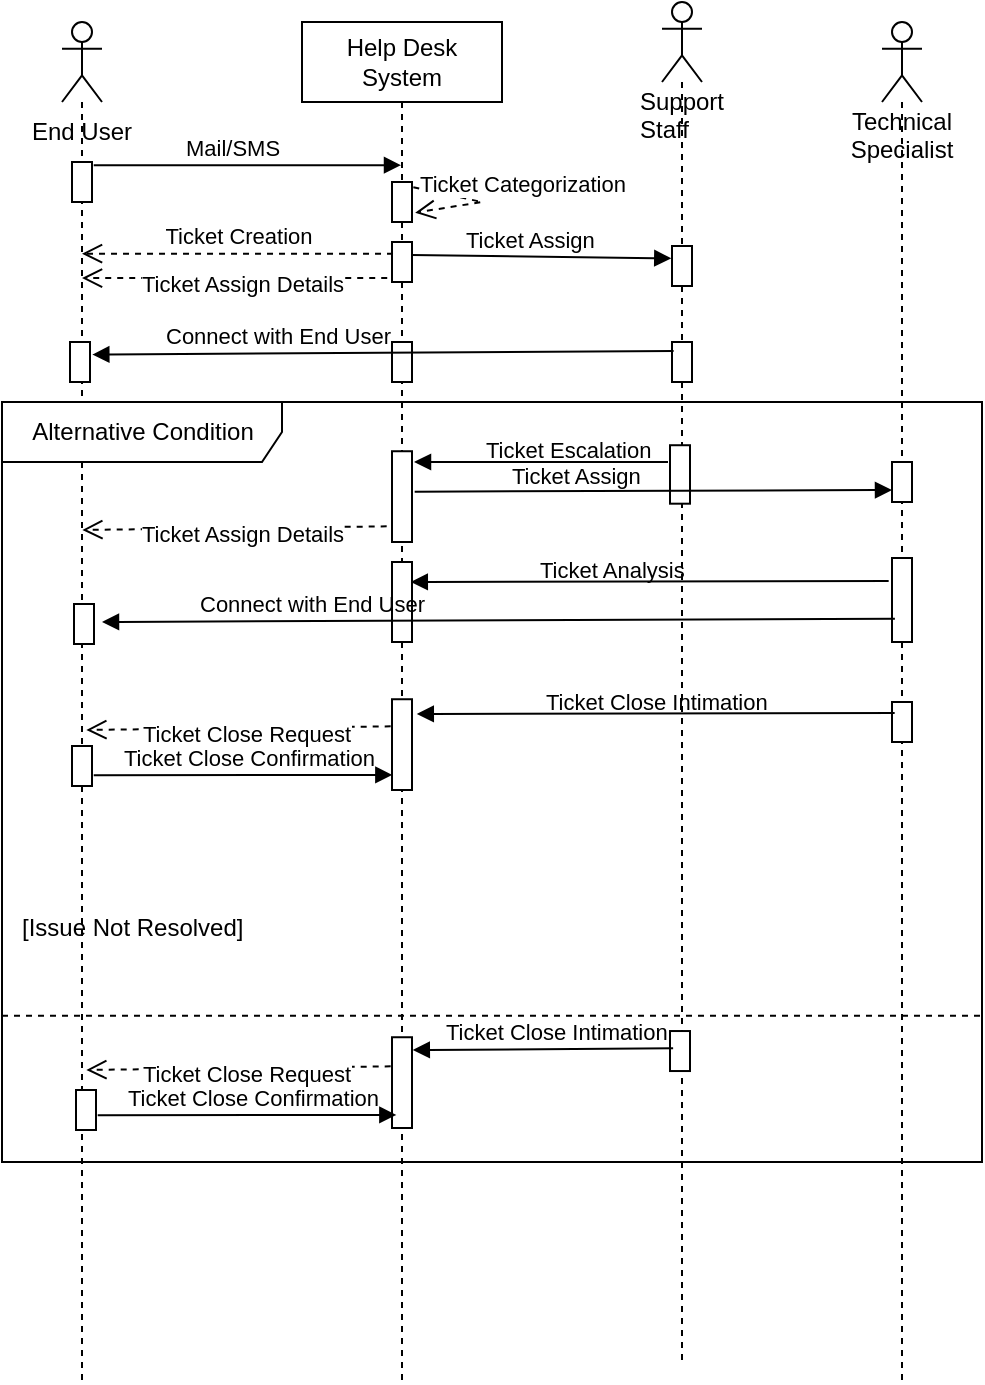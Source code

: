 <mxfile version="20.8.5" type="github">
  <diagram name="Page-1" id="c7488fd3-1785-93aa-aadb-54a6760d102a">
    <mxGraphModel dx="786" dy="453" grid="1" gridSize="10" guides="1" tooltips="1" connect="1" arrows="1" fold="1" page="1" pageScale="1" pageWidth="1100" pageHeight="850" background="none" math="0" shadow="0">
      <root>
        <mxCell id="0" />
        <mxCell id="1" parent="0" />
        <mxCell id="D_ySamenjN0o2ctrZhSt-29" value="" style="shape=umlLifeline;participant=umlActor;perimeter=lifelinePerimeter;whiteSpace=wrap;html=1;container=1;collapsible=0;recursiveResize=0;verticalAlign=top;spacingTop=36;outlineConnect=0;fillColor=none;" parent="1" vertex="1">
          <mxGeometry x="90" y="40" width="20" height="680" as="geometry" />
        </mxCell>
        <mxCell id="WngzqLlNWW4Z8B7oAlS5-2" value="" style="html=1;points=[];perimeter=orthogonalPerimeter;" parent="D_ySamenjN0o2ctrZhSt-29" vertex="1">
          <mxGeometry x="5" y="70" width="10" height="20" as="geometry" />
        </mxCell>
        <mxCell id="MRX5hbzs_zA0vWkT0qmY-10" value="" style="html=1;points=[];perimeter=orthogonalPerimeter;" vertex="1" parent="D_ySamenjN0o2ctrZhSt-29">
          <mxGeometry x="4" y="160" width="10" height="20" as="geometry" />
        </mxCell>
        <mxCell id="MRX5hbzs_zA0vWkT0qmY-26" value="" style="html=1;points=[];perimeter=orthogonalPerimeter;" vertex="1" parent="D_ySamenjN0o2ctrZhSt-29">
          <mxGeometry x="6" y="291" width="10" height="20" as="geometry" />
        </mxCell>
        <mxCell id="MRX5hbzs_zA0vWkT0qmY-35" value="" style="html=1;points=[];perimeter=orthogonalPerimeter;" vertex="1" parent="D_ySamenjN0o2ctrZhSt-29">
          <mxGeometry x="5" y="362" width="10" height="20" as="geometry" />
        </mxCell>
        <mxCell id="MRX5hbzs_zA0vWkT0qmY-36" value="" style="html=1;points=[];perimeter=orthogonalPerimeter;" vertex="1" parent="D_ySamenjN0o2ctrZhSt-29">
          <mxGeometry x="7" y="534" width="10" height="20" as="geometry" />
        </mxCell>
        <mxCell id="D_ySamenjN0o2ctrZhSt-30" value="Help Desk System" style="shape=umlLifeline;perimeter=lifelinePerimeter;whiteSpace=wrap;html=1;container=1;collapsible=0;recursiveResize=0;outlineConnect=0;fillColor=none;" parent="1" vertex="1">
          <mxGeometry x="210" y="40" width="100" height="680" as="geometry" />
        </mxCell>
        <mxCell id="UEY1z4FeeZJQMqZzBVZx-1" value="" style="html=1;points=[];perimeter=orthogonalPerimeter;" parent="D_ySamenjN0o2ctrZhSt-30" vertex="1">
          <mxGeometry x="45" y="80" width="10" height="20" as="geometry" />
        </mxCell>
        <mxCell id="yABycnlgP7srYdiVndCJ-1" value="Ticket Categorization" style="html=1;verticalAlign=bottom;endArrow=open;dashed=1;endSize=8;rounded=0;exitX=1.067;exitY=0.133;exitDx=0;exitDy=0;exitPerimeter=0;edgeStyle=entityRelationEdgeStyle;elbow=vertical;entryX=1.159;entryY=0.767;entryDx=0;entryDy=0;entryPerimeter=0;" parent="D_ySamenjN0o2ctrZhSt-30" source="UEY1z4FeeZJQMqZzBVZx-1" target="UEY1z4FeeZJQMqZzBVZx-1" edge="1">
          <mxGeometry x="0.018" y="20" relative="1" as="geometry">
            <mxPoint x="59.5" y="150.15" as="sourcePoint" />
            <mxPoint x="90" y="103" as="targetPoint" />
            <Array as="points">
              <mxPoint x="90" y="90" />
            </Array>
            <mxPoint x="17" y="-20" as="offset" />
          </mxGeometry>
        </mxCell>
        <mxCell id="MRX5hbzs_zA0vWkT0qmY-7" value="" style="html=1;points=[];perimeter=orthogonalPerimeter;" vertex="1" parent="D_ySamenjN0o2ctrZhSt-30">
          <mxGeometry x="45" y="110" width="10" height="20" as="geometry" />
        </mxCell>
        <mxCell id="MRX5hbzs_zA0vWkT0qmY-9" value="" style="html=1;points=[];perimeter=orthogonalPerimeter;" vertex="1" parent="D_ySamenjN0o2ctrZhSt-30">
          <mxGeometry x="45" y="160" width="10" height="20" as="geometry" />
        </mxCell>
        <mxCell id="D_ySamenjN0o2ctrZhSt-31" value="End User" style="text;html=1;strokeColor=none;fillColor=none;align=center;verticalAlign=middle;whiteSpace=wrap;rounded=0;" parent="1" vertex="1">
          <mxGeometry x="70" y="80" width="60" height="30" as="geometry" />
        </mxCell>
        <mxCell id="D_ySamenjN0o2ctrZhSt-44" value="Mail/SMS" style="html=1;verticalAlign=bottom;labelBackgroundColor=none;endArrow=block;endFill=1;endSize=6;align=left;rounded=0;labelBorderColor=none;exitX=1.086;exitY=0.08;exitDx=0;exitDy=0;exitPerimeter=0;" parent="1" source="WngzqLlNWW4Z8B7oAlS5-2" target="D_ySamenjN0o2ctrZhSt-30" edge="1">
          <mxGeometry x="-0.425" relative="1" as="geometry">
            <mxPoint x="320" y="250" as="sourcePoint" />
            <mxPoint x="430" y="250" as="targetPoint" />
            <mxPoint as="offset" />
          </mxGeometry>
        </mxCell>
        <mxCell id="WngzqLlNWW4Z8B7oAlS5-3" value="&lt;div style=&quot;text-align: justify;&quot;&gt;&lt;span style=&quot;background-color: initial;&quot;&gt;Support Staff&lt;/span&gt;&lt;/div&gt;" style="shape=umlLifeline;participant=umlActor;perimeter=lifelinePerimeter;whiteSpace=wrap;html=1;container=1;collapsible=0;recursiveResize=0;verticalAlign=top;spacingTop=36;outlineConnect=0;size=40;align=center;" parent="1" vertex="1">
          <mxGeometry x="390" y="30" width="20" height="680" as="geometry" />
        </mxCell>
        <mxCell id="UEY1z4FeeZJQMqZzBVZx-3" value="" style="html=1;points=[];perimeter=orthogonalPerimeter;" parent="WngzqLlNWW4Z8B7oAlS5-3" vertex="1">
          <mxGeometry x="5" y="122" width="10" height="20" as="geometry" />
        </mxCell>
        <mxCell id="MRX5hbzs_zA0vWkT0qmY-8" value="" style="html=1;points=[];perimeter=orthogonalPerimeter;" vertex="1" parent="WngzqLlNWW4Z8B7oAlS5-3">
          <mxGeometry x="5" y="170" width="10" height="20" as="geometry" />
        </mxCell>
        <mxCell id="UEY1z4FeeZJQMqZzBVZx-2" value="Ticket Assign" style="html=1;verticalAlign=bottom;labelBackgroundColor=none;endArrow=block;endFill=1;endSize=6;align=left;rounded=0;labelBorderColor=none;entryX=-0.036;entryY=0.309;entryDx=0;entryDy=0;entryPerimeter=0;exitX=0.978;exitY=0.322;exitDx=0;exitDy=0;exitPerimeter=0;" parent="1" target="UEY1z4FeeZJQMqZzBVZx-3" edge="1" source="MRX5hbzs_zA0vWkT0qmY-7">
          <mxGeometry x="-0.611" y="-1" relative="1" as="geometry">
            <mxPoint x="270" y="158" as="sourcePoint" />
            <mxPoint x="400" y="156" as="targetPoint" />
            <mxPoint as="offset" />
          </mxGeometry>
        </mxCell>
        <mxCell id="yABycnlgP7srYdiVndCJ-2" value="Ticket Assign Details" style="html=1;verticalAlign=bottom;endArrow=open;dashed=1;endSize=8;rounded=0;exitX=-0.239;exitY=0.901;exitDx=0;exitDy=0;exitPerimeter=0;" parent="1" source="MRX5hbzs_zA0vWkT0qmY-7" target="D_ySamenjN0o2ctrZhSt-29" edge="1">
          <mxGeometry x="-0.051" y="12" relative="1" as="geometry">
            <mxPoint x="240" y="187" as="sourcePoint" />
            <mxPoint x="110" y="187" as="targetPoint" />
            <mxPoint as="offset" />
          </mxGeometry>
        </mxCell>
        <mxCell id="MRX5hbzs_zA0vWkT0qmY-1" value="Connect with End User" style="html=1;verticalAlign=bottom;labelBackgroundColor=none;endArrow=block;endFill=1;endSize=6;align=left;rounded=0;labelBorderColor=none;exitX=0.08;exitY=0.228;exitDx=0;exitDy=0;exitPerimeter=0;entryX=1.116;entryY=0.314;entryDx=0;entryDy=0;entryPerimeter=0;" edge="1" parent="1" source="MRX5hbzs_zA0vWkT0qmY-8" target="MRX5hbzs_zA0vWkT0qmY-10">
          <mxGeometry x="0.76" relative="1" as="geometry">
            <mxPoint x="380" y="200" as="sourcePoint" />
            <mxPoint x="150" y="200" as="targetPoint" />
            <mxPoint as="offset" />
          </mxGeometry>
        </mxCell>
        <mxCell id="WngzqLlNWW4Z8B7oAlS5-4" value="Ticket Creation" style="html=1;verticalAlign=bottom;endArrow=open;dashed=1;endSize=8;rounded=0;exitX=0.051;exitY=0.293;exitDx=0;exitDy=0;exitPerimeter=0;" parent="1" source="MRX5hbzs_zA0vWkT0qmY-7" edge="1" target="D_ySamenjN0o2ctrZhSt-29">
          <mxGeometry relative="1" as="geometry">
            <mxPoint x="248" y="160" as="sourcePoint" />
            <mxPoint x="148" y="160" as="targetPoint" />
          </mxGeometry>
        </mxCell>
        <mxCell id="MRX5hbzs_zA0vWkT0qmY-4" value="Alternative Condition" style="shape=umlFrame;tabWidth=110;tabHeight=30;tabPosition=left;html=1;boundedLbl=1;labelInHeader=1;width=140;height=30;" vertex="1" parent="1">
          <mxGeometry x="60" y="230" width="490" height="380" as="geometry" />
        </mxCell>
        <mxCell id="MRX5hbzs_zA0vWkT0qmY-6" value="" style="line;strokeWidth=1;dashed=1;labelPosition=center;verticalLabelPosition=bottom;align=left;verticalAlign=top;spacingLeft=20;spacingTop=15;" vertex="1" parent="MRX5hbzs_zA0vWkT0qmY-4">
          <mxGeometry y="299.323" width="490" height="15.2" as="geometry" />
        </mxCell>
        <mxCell id="MRX5hbzs_zA0vWkT0qmY-16" value="" style="html=1;points=[];perimeter=orthogonalPerimeter;" vertex="1" parent="MRX5hbzs_zA0vWkT0qmY-4">
          <mxGeometry x="334" y="21.615" width="10" height="29.231" as="geometry" />
        </mxCell>
        <mxCell id="MRX5hbzs_zA0vWkT0qmY-5" value="[Issue Not Resolved]" style="text" vertex="1" parent="MRX5hbzs_zA0vWkT0qmY-4">
          <mxGeometry width="100" height="10" relative="1" as="geometry">
            <mxPoint x="8" y="249" as="offset" />
          </mxGeometry>
        </mxCell>
        <mxCell id="MRX5hbzs_zA0vWkT0qmY-17" value="Ticket Escalation" style="html=1;verticalAlign=bottom;labelBackgroundColor=none;endArrow=block;endFill=1;endSize=6;align=left;rounded=0;labelBorderColor=none;" edge="1" parent="MRX5hbzs_zA0vWkT0qmY-4">
          <mxGeometry x="0.474" y="3" relative="1" as="geometry">
            <mxPoint x="333" y="30" as="sourcePoint" />
            <mxPoint x="206" y="30" as="targetPoint" />
            <mxPoint as="offset" />
          </mxGeometry>
        </mxCell>
        <mxCell id="MRX5hbzs_zA0vWkT0qmY-18" value="" style="html=1;points=[];perimeter=orthogonalPerimeter;" vertex="1" parent="MRX5hbzs_zA0vWkT0qmY-4">
          <mxGeometry x="195" y="24.62" width="10" height="45.38" as="geometry" />
        </mxCell>
        <mxCell id="MRX5hbzs_zA0vWkT0qmY-21" value="Ticket Assign Details" style="html=1;verticalAlign=bottom;endArrow=open;dashed=1;endSize=8;rounded=0;exitX=-0.266;exitY=0.774;exitDx=0;exitDy=0;exitPerimeter=0;entryX=0.082;entryY=0.192;entryDx=0;entryDy=0;entryPerimeter=0;" edge="1" parent="MRX5hbzs_zA0vWkT0qmY-4">
          <mxGeometry x="-0.051" y="12" relative="1" as="geometry">
            <mxPoint x="192.34" y="62.177" as="sourcePoint" />
            <mxPoint x="40.18" y="63.96" as="targetPoint" />
            <mxPoint as="offset" />
          </mxGeometry>
        </mxCell>
        <mxCell id="MRX5hbzs_zA0vWkT0qmY-24" value="" style="html=1;points=[];perimeter=orthogonalPerimeter;" vertex="1" parent="MRX5hbzs_zA0vWkT0qmY-4">
          <mxGeometry x="195" y="80" width="10" height="40" as="geometry" />
        </mxCell>
        <mxCell id="MRX5hbzs_zA0vWkT0qmY-30" value="" style="html=1;points=[];perimeter=orthogonalPerimeter;" vertex="1" parent="MRX5hbzs_zA0vWkT0qmY-4">
          <mxGeometry x="195" y="148.62" width="10" height="45.38" as="geometry" />
        </mxCell>
        <mxCell id="MRX5hbzs_zA0vWkT0qmY-31" value="" style="html=1;points=[];perimeter=orthogonalPerimeter;" vertex="1" parent="MRX5hbzs_zA0vWkT0qmY-4">
          <mxGeometry x="195" y="317.62" width="10" height="45.38" as="geometry" />
        </mxCell>
        <mxCell id="MRX5hbzs_zA0vWkT0qmY-33" value="Ticket Close Request" style="html=1;verticalAlign=bottom;endArrow=open;dashed=1;endSize=8;rounded=0;exitX=-0.266;exitY=0.774;exitDx=0;exitDy=0;exitPerimeter=0;entryX=0.082;entryY=0.192;entryDx=0;entryDy=0;entryPerimeter=0;" edge="1" parent="MRX5hbzs_zA0vWkT0qmY-4">
          <mxGeometry x="-0.051" y="12" relative="1" as="geometry">
            <mxPoint x="194.34" y="162.177" as="sourcePoint" />
            <mxPoint x="42.18" y="163.96" as="targetPoint" />
            <mxPoint as="offset" />
          </mxGeometry>
        </mxCell>
        <mxCell id="MRX5hbzs_zA0vWkT0qmY-34" value="Ticket Close Request" style="html=1;verticalAlign=bottom;endArrow=open;dashed=1;endSize=8;rounded=0;exitX=-0.266;exitY=0.774;exitDx=0;exitDy=0;exitPerimeter=0;entryX=0.082;entryY=0.192;entryDx=0;entryDy=0;entryPerimeter=0;" edge="1" parent="MRX5hbzs_zA0vWkT0qmY-4">
          <mxGeometry x="-0.051" y="12" relative="1" as="geometry">
            <mxPoint x="194.34" y="332.177" as="sourcePoint" />
            <mxPoint x="42.18" y="333.96" as="targetPoint" />
            <mxPoint as="offset" />
          </mxGeometry>
        </mxCell>
        <mxCell id="MRX5hbzs_zA0vWkT0qmY-28" value="" style="html=1;points=[];perimeter=orthogonalPerimeter;" vertex="1" parent="MRX5hbzs_zA0vWkT0qmY-4">
          <mxGeometry x="334" y="314.52" width="10" height="20" as="geometry" />
        </mxCell>
        <mxCell id="MRX5hbzs_zA0vWkT0qmY-15" value="Technical Specialist" style="shape=umlLifeline;participant=umlActor;perimeter=lifelinePerimeter;whiteSpace=wrap;html=1;container=1;collapsible=0;recursiveResize=0;verticalAlign=top;spacingTop=36;outlineConnect=0;size=40;" vertex="1" parent="1">
          <mxGeometry x="500" y="40" width="20" height="680" as="geometry" />
        </mxCell>
        <mxCell id="MRX5hbzs_zA0vWkT0qmY-20" value="" style="html=1;points=[];perimeter=orthogonalPerimeter;" vertex="1" parent="MRX5hbzs_zA0vWkT0qmY-15">
          <mxGeometry x="5" y="220" width="10" height="20" as="geometry" />
        </mxCell>
        <mxCell id="MRX5hbzs_zA0vWkT0qmY-22" value="" style="html=1;points=[];perimeter=orthogonalPerimeter;" vertex="1" parent="MRX5hbzs_zA0vWkT0qmY-15">
          <mxGeometry x="5" y="268" width="10" height="42" as="geometry" />
        </mxCell>
        <mxCell id="MRX5hbzs_zA0vWkT0qmY-27" value="" style="html=1;points=[];perimeter=orthogonalPerimeter;" vertex="1" parent="MRX5hbzs_zA0vWkT0qmY-15">
          <mxGeometry x="5" y="340" width="10" height="20" as="geometry" />
        </mxCell>
        <mxCell id="MRX5hbzs_zA0vWkT0qmY-19" value="Ticket Assign" style="html=1;verticalAlign=bottom;labelBackgroundColor=none;endArrow=block;endFill=1;endSize=6;align=left;rounded=0;labelBorderColor=none;exitX=1.134;exitY=0.817;exitDx=0;exitDy=0;exitPerimeter=0;" edge="1" parent="1">
          <mxGeometry x="-0.611" y="-1" relative="1" as="geometry">
            <mxPoint x="266.34" y="274.85" as="sourcePoint" />
            <mxPoint x="505" y="274" as="targetPoint" />
            <mxPoint as="offset" />
          </mxGeometry>
        </mxCell>
        <mxCell id="MRX5hbzs_zA0vWkT0qmY-23" value="Ticket Analysis" style="html=1;verticalAlign=bottom;labelBackgroundColor=none;endArrow=block;endFill=1;endSize=6;align=left;rounded=0;labelBorderColor=none;exitX=-0.167;exitY=0.273;exitDx=0;exitDy=0;exitPerimeter=0;entryX=0.94;entryY=0.25;entryDx=0;entryDy=0;entryPerimeter=0;" edge="1" parent="1" source="MRX5hbzs_zA0vWkT0qmY-22" target="MRX5hbzs_zA0vWkT0qmY-24">
          <mxGeometry x="0.474" y="3" relative="1" as="geometry">
            <mxPoint x="463" y="319" as="sourcePoint" />
            <mxPoint x="336" y="319" as="targetPoint" />
            <mxPoint as="offset" />
          </mxGeometry>
        </mxCell>
        <mxCell id="MRX5hbzs_zA0vWkT0qmY-25" value="Connect with End User" style="html=1;verticalAlign=bottom;labelBackgroundColor=none;endArrow=block;endFill=1;endSize=6;align=left;rounded=0;labelBorderColor=none;exitX=0.145;exitY=0.723;exitDx=0;exitDy=0;exitPerimeter=0;" edge="1" parent="1" source="MRX5hbzs_zA0vWkT0qmY-22">
          <mxGeometry x="0.76" relative="1" as="geometry">
            <mxPoint x="405.8" y="336.56" as="sourcePoint" />
            <mxPoint x="110" y="340" as="targetPoint" />
            <mxPoint as="offset" />
          </mxGeometry>
        </mxCell>
        <mxCell id="MRX5hbzs_zA0vWkT0qmY-29" value="Ticket Close Intimation" style="html=1;verticalAlign=bottom;labelBackgroundColor=none;endArrow=block;endFill=1;endSize=6;align=left;rounded=0;labelBorderColor=none;exitX=-0.167;exitY=0.273;exitDx=0;exitDy=0;exitPerimeter=0;entryX=0.94;entryY=0.25;entryDx=0;entryDy=0;entryPerimeter=0;" edge="1" parent="1">
          <mxGeometry x="0.474" y="3" relative="1" as="geometry">
            <mxPoint x="506.33" y="385.466" as="sourcePoint" />
            <mxPoint x="267.4" y="386" as="targetPoint" />
            <mxPoint as="offset" />
          </mxGeometry>
        </mxCell>
        <mxCell id="MRX5hbzs_zA0vWkT0qmY-32" value="Ticket Close Intimation" style="html=1;verticalAlign=bottom;labelBackgroundColor=none;endArrow=block;endFill=1;endSize=6;align=left;rounded=0;labelBorderColor=none;entryX=0.94;entryY=0.25;entryDx=0;entryDy=0;entryPerimeter=0;exitX=0.155;exitY=0.432;exitDx=0;exitDy=0;exitPerimeter=0;" edge="1" parent="1" source="MRX5hbzs_zA0vWkT0qmY-28">
          <mxGeometry x="0.776" relative="1" as="geometry">
            <mxPoint x="380" y="554" as="sourcePoint" />
            <mxPoint x="265.4" y="554" as="targetPoint" />
            <mxPoint as="offset" />
          </mxGeometry>
        </mxCell>
        <mxCell id="MRX5hbzs_zA0vWkT0qmY-37" value="Ticket Close Confirmation" style="html=1;verticalAlign=bottom;labelBackgroundColor=none;endArrow=block;endFill=1;endSize=6;align=left;rounded=0;labelBorderColor=none;exitX=1.086;exitY=0.08;exitDx=0;exitDy=0;exitPerimeter=0;entryX=0.018;entryY=0.834;entryDx=0;entryDy=0;entryPerimeter=0;" edge="1" parent="1" target="MRX5hbzs_zA0vWkT0qmY-30">
          <mxGeometry x="-0.816" relative="1" as="geometry">
            <mxPoint x="105.86" y="416.6" as="sourcePoint" />
            <mxPoint x="250" y="417" as="targetPoint" />
            <mxPoint as="offset" />
          </mxGeometry>
        </mxCell>
        <mxCell id="MRX5hbzs_zA0vWkT0qmY-38" value="Ticket Close Confirmation" style="html=1;verticalAlign=bottom;labelBackgroundColor=none;endArrow=block;endFill=1;endSize=6;align=left;rounded=0;labelBorderColor=none;exitX=1.086;exitY=0.08;exitDx=0;exitDy=0;exitPerimeter=0;entryX=0.018;entryY=0.834;entryDx=0;entryDy=0;entryPerimeter=0;" edge="1" parent="1">
          <mxGeometry x="-0.816" relative="1" as="geometry">
            <mxPoint x="107.86" y="586.6" as="sourcePoint" />
            <mxPoint x="257.18" y="586.467" as="targetPoint" />
            <mxPoint as="offset" />
          </mxGeometry>
        </mxCell>
      </root>
    </mxGraphModel>
  </diagram>
</mxfile>
